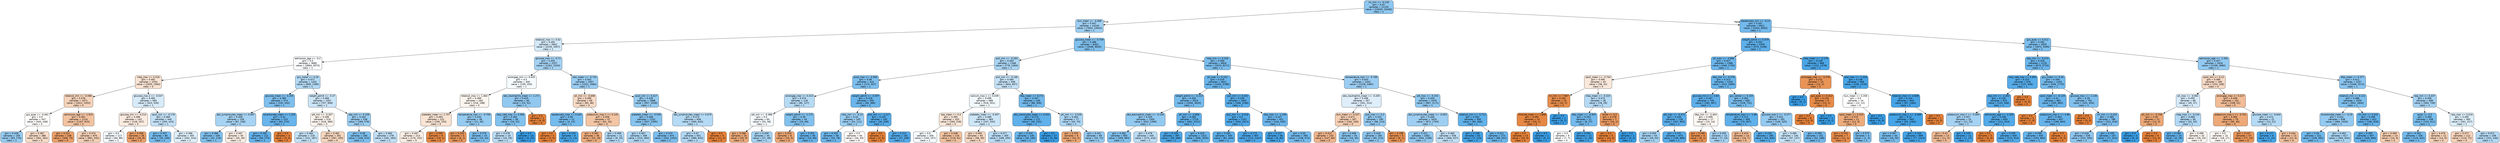 digraph Tree {
node [shape=box, style="filled, rounded", color="black", fontname="helvetica"] ;
edge [fontname="helvetica"] ;
0 [label="inr_min <= -0.135\ngini = 0.42\nsamples = 21155\nvalue = [10045, 23445]\nclass = 1", fillcolor="#8ec7f0"] ;
1 [label="bun_mean <= -0.468\ngini = 0.447\nsamples = 14244\nvalue = [7603, 14942]\nclass = 1", fillcolor="#9ecff2"] ;
0 -> 1 [labeldistance=2.5, labelangle=45, headlabel="True"] ;
2 [label="totalco2_max <= 0.02\ngini = 0.493\nsamples = 5942\nvalue = [4155, 5307]\nclass = 1", fillcolor="#d4eaf9"] ;
1 -> 2 ;
3 [label="admission_age <= -0.2\ngini = 0.5\nsamples = 3685\nvalue = [2894, 2973]\nclass = 1", fillcolor="#fafcfe"] ;
2 -> 3 ;
4 [label="mbp_max <= 0.316\ngini = 0.492\nsamples = 2254\nvalue = [2035, 1583]\nclass = 0", fillcolor="#f9e3d3"] ;
3 -> 4 ;
5 [label="totalco2_min <= -0.086\ngini = 0.478\nsamples = 1671\nvalue = [1612, 1053]\nclass = 0", fillcolor="#f6d3ba"] ;
4 -> 5 ;
6 [label="gcs_eyes <= -0.461\ngini = 0.5\nsamples = 547\nvalue = [445, 438]\nclass = 0", fillcolor="#fffdfc"] ;
5 -> 6 ;
7 [label="gini = 0.436\nsamples = 159\nvalue = [83, 176]\nclass = 1", fillcolor="#96cbf1"] ;
6 -> 7 ;
8 [label="gini = 0.487\nsamples = 388\nvalue = [362, 262]\nclass = 0", fillcolor="#f8dcc8"] ;
6 -> 8 ;
9 [label="admission_age <= -1.915\ngini = 0.452\nsamples = 1124\nvalue = [1167, 615]\nclass = 0", fillcolor="#f3c3a1"] ;
5 -> 9 ;
10 [label="gini = 0.311\nsamples = 248\nvalue = [306, 73]\nclass = 0", fillcolor="#eb9f68"] ;
9 -> 10 ;
11 [label="gini = 0.474\nsamples = 876\nvalue = [861, 542]\nclass = 0", fillcolor="#f5d0b6"] ;
9 -> 11 ;
12 [label="glucose_max.2 <= -0.547\ngini = 0.494\nsamples = 583\nvalue = [423, 530]\nclass = 1", fillcolor="#d7ebfa"] ;
4 -> 12 ;
13 [label="glucose_min <= -0.214\ngini = 0.496\nsamples = 143\nvalue = [128, 107]\nclass = 0", fillcolor="#fbeadf"] ;
12 -> 13 ;
14 [label="gini = 0.5\nsamples = 117\nvalue = [94, 99]\nclass = 1", fillcolor="#f5fafe"] ;
13 -> 14 ;
15 [label="gini = 0.308\nsamples = 26\nvalue = [34, 8]\nclass = 0", fillcolor="#eb9f68"] ;
13 -> 15 ;
16 [label="spo2_min <= -0.178\ngini = 0.484\nsamples = 440\nvalue = [295, 423]\nclass = 1", fillcolor="#c3e1f7"] ;
12 -> 16 ;
17 [label="gini = 0.357\nsamples = 85\nvalue = [33, 109]\nclass = 1", fillcolor="#75bbed"] ;
16 -> 17 ;
18 [label="gini = 0.496\nsamples = 355\nvalue = [262, 314]\nclass = 1", fillcolor="#deeffb"] ;
16 -> 18 ;
19 [label="gcs_motor <= 0.26\ngini = 0.472\nsamples = 1431\nvalue = [859, 1390]\nclass = 1", fillcolor="#b3daf5"] ;
3 -> 19 ;
20 [label="glucose_mean <= -0.205\ngini = 0.385\nsamples = 374\nvalue = [152, 432]\nclass = 1", fillcolor="#7fbfee"] ;
19 -> 20 ;
21 [label="abs_lymphocytes_mean <= 0.007\ngini = 0.458\nsamples = 159\nvalue = [87, 158]\nclass = 1", fillcolor="#a6d3f3"] ;
20 -> 21 ;
22 [label="gini = 0.386\nsamples = 109\nvalue = [42, 119]\nclass = 1", fillcolor="#7fc0ee"] ;
21 -> 22 ;
23 [label="gini = 0.497\nsamples = 50\nvalue = [45, 39]\nclass = 0", fillcolor="#fceee5"] ;
21 -> 23 ;
24 [label="bicarbonate_mean <= 1.255\ngini = 0.31\nsamples = 215\nvalue = [65, 274]\nclass = 1", fillcolor="#68b4eb"] ;
20 -> 24 ;
25 [label="gini = 0.295\nsamples = 212\nvalue = [60, 274]\nclass = 1", fillcolor="#64b2eb"] ;
24 -> 25 ;
26 [label="gini = 0.0\nsamples = 3\nvalue = [5, 0]\nclass = 0", fillcolor="#e58139"] ;
24 -> 26 ;
27 [label="weight_admit <= -0.37\ngini = 0.489\nsamples = 1057\nvalue = [707, 958]\nclass = 1", fillcolor="#cbe5f8"] ;
19 -> 27 ;
28 [label="ptt_min <= -0.307\ngini = 0.499\nsamples = 519\nvalue = [418, 380]\nclass = 0", fillcolor="#fdf4ed"] ;
27 -> 28 ;
29 [label="gini = 0.484\nsamples = 218\nvalue = [131, 187]\nclass = 1", fillcolor="#c4e2f7"] ;
28 -> 29 ;
30 [label="gini = 0.481\nsamples = 301\nvalue = [287, 193]\nclass = 0", fillcolor="#f6d6be"] ;
28 -> 30 ;
31 [label="sbp_min <= 0.206\ngini = 0.444\nsamples = 538\nvalue = [289, 578]\nclass = 1", fillcolor="#9ccef2"] ;
27 -> 31 ;
32 [label="gini = 0.38\nsamples = 260\nvalue = [108, 315]\nclass = 1", fillcolor="#7dbfee"] ;
31 -> 32 ;
33 [label="gini = 0.483\nsamples = 278\nvalue = [181, 263]\nclass = 1", fillcolor="#c1e0f7"] ;
31 -> 33 ;
34 [label="glucose_max <= -0.71\ngini = 0.455\nsamples = 2257\nvalue = [1261, 2334]\nclass = 1", fillcolor="#a4d2f3"] ;
2 -> 34 ;
35 [label="aniongap_min <= 0.425\ngini = 0.5\nsamples = 300\nvalue = [239, 250]\nclass = 1", fillcolor="#f6fbfe"] ;
34 -> 35 ;
36 [label="totalco2_max <= 1.364\ngini = 0.499\nsamples = 260\nvalue = [216, 198]\nclass = 0", fillcolor="#fdf5ef"] ;
35 -> 36 ;
37 [label="platelets_mean <= 1.707\ngini = 0.493\nsamples = 222\nvalue = [195, 153]\nclass = 0", fillcolor="#f9e4d4"] ;
36 -> 37 ;
38 [label="gini = 0.497\nsamples = 213\nvalue = [176, 152]\nclass = 0", fillcolor="#fbeee4"] ;
37 -> 38 ;
39 [label="gini = 0.095\nsamples = 9\nvalue = [19, 1]\nclass = 0", fillcolor="#e68843"] ;
37 -> 39 ;
40 [label="temperature_max <= -0.769\ngini = 0.434\nsamples = 38\nvalue = [21, 45]\nclass = 1", fillcolor="#95cbf1"] ;
36 -> 40 ;
41 [label="gini = 0.245\nsamples = 5\nvalue = [6, 1]\nclass = 0", fillcolor="#e9965a"] ;
40 -> 41 ;
42 [label="gini = 0.379\nsamples = 33\nvalue = [15, 44]\nclass = 1", fillcolor="#7cbeee"] ;
40 -> 42 ;
43 [label="abs_neutrophils_mean <= 1.271\ngini = 0.425\nsamples = 40\nvalue = [23, 52]\nclass = 1", fillcolor="#91c8f0"] ;
35 -> 43 ;
44 [label="resp_rate_max <= 0.568\ngini = 0.392\nsamples = 38\nvalue = [19, 52]\nclass = 1", fillcolor="#81c1ee"] ;
43 -> 44 ;
45 [label="gini = 0.478\nsamples = 24\nvalue = [19, 29]\nclass = 1", fillcolor="#bbddf6"] ;
44 -> 45 ;
46 [label="gini = 0.0\nsamples = 14\nvalue = [0, 23]\nclass = 1", fillcolor="#399de5"] ;
44 -> 46 ;
47 [label="gini = 0.0\nsamples = 2\nvalue = [4, 0]\nclass = 0", fillcolor="#e58139"] ;
43 -> 47 ;
48 [label="wbc_mean <= -0.733\ngini = 0.442\nsamples = 1957\nvalue = [1022, 2084]\nclass = 1", fillcolor="#9acdf2"] ;
34 -> 48 ;
49 [label="ph_min <= -0.698\ngini = 0.485\nsamples = 69\nvalue = [65, 46]\nclass = 0", fillcolor="#f7dac5"] ;
48 -> 49 ;
50 [label="baseexcess_max <= 0.042\ngini = 0.36\nsamples = 12\nvalue = [4, 13]\nclass = 1", fillcolor="#76bbed"] ;
49 -> 50 ;
51 [label="gini = 0.0\nsamples = 3\nvalue = [3, 0]\nclass = 0", fillcolor="#e58139"] ;
50 -> 51 ;
52 [label="gini = 0.133\nsamples = 9\nvalue = [1, 13]\nclass = 1", fillcolor="#48a5e7"] ;
50 -> 52 ;
53 [label="potassium_max.1 <= 0.145\ngini = 0.456\nsamples = 57\nvalue = [61, 33]\nclass = 0", fillcolor="#f3c5a4"] ;
49 -> 53 ;
54 [label="gini = 0.382\nsamples = 46\nvalue = [52, 18]\nclass = 0", fillcolor="#eead7e"] ;
53 -> 54 ;
55 [label="gini = 0.469\nsamples = 11\nvalue = [9, 15]\nclass = 1", fillcolor="#b0d8f5"] ;
53 -> 55 ;
56 [label="spo2_min <= 0.417\ngini = 0.435\nsamples = 1888\nvalue = [957, 2038]\nclass = 1", fillcolor="#96cbf1"] ;
48 -> 56 ;
57 [label="platelets_mean <= -0.539\ngini = 0.408\nsamples = 1232\nvalue = [557, 1395]\nclass = 1", fillcolor="#88c4ef"] ;
56 -> 57 ;
58 [label="gini = 0.467\nsamples = 358\nvalue = [215, 363]\nclass = 1", fillcolor="#aed7f4"] ;
57 -> 58 ;
59 [label="gini = 0.374\nsamples = 874\nvalue = [342, 1032]\nclass = 1", fillcolor="#7bbdee"] ;
57 -> 59 ;
60 [label="abs_lymphocytes_mean <= 0.679\ngini = 0.473\nsamples = 656\nvalue = [400, 643]\nclass = 1", fillcolor="#b4daf5"] ;
56 -> 60 ;
61 [label="gini = 0.47\nsamples = 651\nvalue = [389, 643]\nclass = 1", fillcolor="#b1d8f5"] ;
60 -> 61 ;
62 [label="gini = 0.0\nsamples = 5\nvalue = [11, 0]\nclass = 0", fillcolor="#e58139"] ;
60 -> 62 ;
63 [label="glucose_mean <= -0.709\ngini = 0.388\nsamples = 8302\nvalue = [3448, 9635]\nclass = 1", fillcolor="#80c0ee"] ;
1 -> 63 ;
64 [label="po2_min <= -0.283\ngini = 0.463\nsamples = 1348\nvalue = [778, 1364]\nclass = 1", fillcolor="#aad5f4"] ;
63 -> 64 ;
65 [label="pco2_max <= -0.565\ngini = 0.38\nsamples = 410\nvalue = [174, 507]\nclass = 1", fillcolor="#7dbfee"] ;
64 -> 65 ;
66 [label="aniongap_max <= 0.413\ngini = 0.474\nsamples = 118\nvalue = [80, 127]\nclass = 1", fillcolor="#b6dbf5"] ;
65 -> 66 ;
67 [label="ptt_min <= -0.388\ngini = 0.5\nsamples = 64\nvalue = [55, 58]\nclass = 1", fillcolor="#f5fafe"] ;
66 -> 67 ;
68 [label="gini = 0.368\nsamples = 20\nvalue = [28, 9]\nclass = 0", fillcolor="#edaa79"] ;
67 -> 68 ;
69 [label="gini = 0.458\nsamples = 44\nvalue = [27, 49]\nclass = 1", fillcolor="#a6d3f3"] ;
67 -> 69 ;
70 [label="weight_admit <= -1.172\ngini = 0.39\nsamples = 54\nvalue = [25, 69]\nclass = 1", fillcolor="#81c1ee"] ;
66 -> 70 ;
71 [label="gini = 0.355\nsamples = 8\nvalue = [10, 3]\nclass = 0", fillcolor="#eda774"] ;
70 -> 71 ;
72 [label="gini = 0.302\nsamples = 46\nvalue = [15, 66]\nclass = 1", fillcolor="#66b3eb"] ;
70 -> 72 ;
73 [label="weight_admit <= -0.597\ngini = 0.318\nsamples = 292\nvalue = [94, 380]\nclass = 1", fillcolor="#6ab5eb"] ;
65 -> 73 ;
74 [label="mbp_min <= -0.13\ngini = 0.44\nsamples = 100\nvalue = [54, 111]\nclass = 1", fillcolor="#99cdf2"] ;
73 -> 74 ;
75 [label="gini = 0.325\nsamples = 56\nvalue = [20, 78]\nclass = 1", fillcolor="#6cb6ec"] ;
74 -> 75 ;
76 [label="gini = 0.5\nsamples = 44\nvalue = [34, 33]\nclass = 0", fillcolor="#fefbf9"] ;
74 -> 76 ;
77 [label="po2_min <= -1.217\ngini = 0.225\nsamples = 192\nvalue = [40, 269]\nclass = 1", fillcolor="#56ace9"] ;
73 -> 77 ;
78 [label="gini = 0.0\nsamples = 1\nvalue = [3, 0]\nclass = 0", fillcolor="#e58139"] ;
77 -> 78 ;
79 [label="gini = 0.213\nsamples = 191\nvalue = [37, 269]\nclass = 1", fillcolor="#54aae9"] ;
77 -> 79 ;
80 [label="po2_min <= -0.166\ngini = 0.485\nsamples = 938\nvalue = [604, 857]\nclass = 1", fillcolor="#c5e2f7"] ;
64 -> 80 ;
81 [label="calcium_max.1 <= 0.039\ngini = 0.499\nsamples = 689\nvalue = [516, 551]\nclass = 1", fillcolor="#f2f9fd"] ;
80 -> 81 ;
82 [label="sbp_mean <= 0.4\ngini = 0.495\nsamples = 320\nvalue = [269, 218]\nclass = 0", fillcolor="#fae7d9"] ;
81 -> 82 ;
83 [label="gini = 0.5\nsamples = 204\nvalue = [150, 157]\nclass = 1", fillcolor="#f6fbfe"] ;
82 -> 83 ;
84 [label="gini = 0.448\nsamples = 116\nvalue = [119, 61]\nclass = 0", fillcolor="#f2c29e"] ;
82 -> 84 ;
85 [label="platelets_mean <= -0.597\ngini = 0.489\nsamples = 369\nvalue = [247, 333]\nclass = 1", fillcolor="#cce6f8"] ;
81 -> 85 ;
86 [label="gini = 0.483\nsamples = 64\nvalue = [58, 40]\nclass = 0", fillcolor="#f7d8c2"] ;
85 -> 86 ;
87 [label="gini = 0.477\nsamples = 305\nvalue = [189, 293]\nclass = 1", fillcolor="#b9dcf6"] ;
85 -> 87 ;
88 [label="dbp_mean <= 0.272\ngini = 0.347\nsamples = 249\nvalue = [88, 306]\nclass = 1", fillcolor="#72b9ec"] ;
80 -> 88 ;
89 [label="abs_monocytes_mean <= 0.042\ngini = 0.273\nsamples = 172\nvalue = [45, 231]\nclass = 1", fillcolor="#60b0ea"] ;
88 -> 89 ;
90 [label="gini = 0.315\nsamples = 145\nvalue = [45, 185]\nclass = 1", fillcolor="#69b5eb"] ;
89 -> 90 ;
91 [label="gini = 0.0\nsamples = 27\nvalue = [0, 46]\nclass = 1", fillcolor="#399de5"] ;
89 -> 91 ;
92 [label="ph_min <= -0.536\ngini = 0.463\nsamples = 77\nvalue = [43, 75]\nclass = 1", fillcolor="#abd5f4"] ;
88 -> 92 ;
93 [label="gini = 0.355\nsamples = 8\nvalue = [10, 3]\nclass = 0", fillcolor="#eda774"] ;
92 -> 93 ;
94 [label="gini = 0.431\nsamples = 69\nvalue = [33, 72]\nclass = 1", fillcolor="#94caf1"] ;
92 -> 94 ;
95 [label="mbp_min <= 0.326\ngini = 0.369\nsamples = 6954\nvalue = [2670, 8271]\nclass = 1", fillcolor="#79bded"] ;
63 -> 95 ;
96 [label="ph_max <= 0.152\ngini = 0.319\nsamples = 4621\nvalue = [1442, 5786]\nclass = 1", fillcolor="#6ab5eb"] ;
95 -> 96 ;
97 [label="weight_admit <= -0.223\ngini = 0.356\nsamples = 3019\nvalue = [1094, 3620]\nclass = 1", fillcolor="#75bbed"] ;
96 -> 97 ;
98 [label="abs_eosinophils_mean <= -0.144\ngini = 0.429\nsamples = 1300\nvalue = [632, 1399]\nclass = 1", fillcolor="#92c9f1"] ;
97 -> 98 ;
99 [label="gini = 0.392\nsamples = 855\nvalue = [359, 983]\nclass = 1", fillcolor="#81c1ee"] ;
98 -> 99 ;
100 [label="gini = 0.478\nsamples = 445\nvalue = [273, 416]\nclass = 1", fillcolor="#bbddf6"] ;
98 -> 100 ;
101 [label="ph_min <= -0.806\ngini = 0.285\nsamples = 1719\nvalue = [462, 2221]\nclass = 1", fillcolor="#62b1ea"] ;
97 -> 101 ;
102 [label="gini = 0.159\nsamples = 397\nvalue = [56, 586]\nclass = 1", fillcolor="#4ca6e7"] ;
101 -> 102 ;
103 [label="gini = 0.319\nsamples = 1322\nvalue = [406, 1635]\nclass = 1", fillcolor="#6ab5eb"] ;
101 -> 103 ;
104 [label="po2_min <= 0.452\ngini = 0.239\nsamples = 1602\nvalue = [348, 2166]\nclass = 1", fillcolor="#59ade9"] ;
96 -> 104 ;
105 [label="po2_min <= -0.516\ngini = 0.2\nsamples = 1151\nvalue = [204, 1611]\nclass = 1", fillcolor="#52a9e8"] ;
104 -> 105 ;
106 [label="gini = 0.261\nsamples = 344\nvalue = [81, 444]\nclass = 1", fillcolor="#5dafea"] ;
105 -> 106 ;
107 [label="gini = 0.173\nsamples = 807\nvalue = [123, 1167]\nclass = 1", fillcolor="#4ea7e8"] ;
105 -> 107 ;
108 [label="dbp_max <= -1.339\ngini = 0.327\nsamples = 451\nvalue = [144, 555]\nclass = 1", fillcolor="#6cb6ec"] ;
104 -> 108 ;
109 [label="gini = 0.127\nsamples = 56\nvalue = [6, 82]\nclass = 1", fillcolor="#47a4e7"] ;
108 -> 109 ;
110 [label="gini = 0.35\nsamples = 395\nvalue = [138, 473]\nclass = 1", fillcolor="#73baed"] ;
108 -> 110 ;
111 [label="temperature_max <= -0.789\ngini = 0.443\nsamples = 2333\nvalue = [1228, 2485]\nclass = 1", fillcolor="#9bcdf2"] ;
95 -> 111 ;
112 [label="abs_neutrophils_mean <= -0.205\ngini = 0.496\nsamples = 357\nvalue = [261, 314]\nclass = 1", fillcolor="#deeefb"] ;
111 -> 112 ;
113 [label="bun_mean <= 0.537\ngini = 0.471\nsamples = 167\nvalue = [163, 100]\nclass = 0", fillcolor="#f5ceb2"] ;
112 -> 113 ;
114 [label="gini = 0.412\nsamples = 133\nvalue = [147, 60]\nclass = 0", fillcolor="#f0b48a"] ;
113 -> 114 ;
115 [label="gini = 0.408\nsamples = 34\nvalue = [16, 40]\nclass = 1", fillcolor="#88c4ef"] ;
113 -> 115 ;
116 [label="po2_max <= 2.2\ngini = 0.431\nsamples = 190\nvalue = [98, 214]\nclass = 1", fillcolor="#94caf1"] ;
112 -> 116 ;
117 [label="gini = 0.418\nsamples = 185\nvalue = [90, 213]\nclass = 1", fillcolor="#8dc6f0"] ;
116 -> 117 ;
118 [label="gini = 0.198\nsamples = 5\nvalue = [8, 1]\nclass = 0", fillcolor="#e89152"] ;
116 -> 118 ;
119 [label="ptt_max <= -0.154\ngini = 0.426\nsamples = 1976\nvalue = [967, 2171]\nclass = 1", fillcolor="#91c9f1"] ;
111 -> 119 ;
120 [label="abs_lymphocytes_mean <= -0.052\ngini = 0.448\nsamples = 1620\nvalue = [872, 1705]\nclass = 1", fillcolor="#9ecff2"] ;
119 -> 120 ;
121 [label="gini = 0.421\nsamples = 1062\nvalue = [504, 1168]\nclass = 1", fillcolor="#8ec7f0"] ;
120 -> 121 ;
122 [label="gini = 0.483\nsamples = 558\nvalue = [368, 537]\nclass = 1", fillcolor="#c1e0f7"] ;
120 -> 122 ;
123 [label="totalco2_min <= -0.711\ngini = 0.281\nsamples = 356\nvalue = [95, 466]\nclass = 1", fillcolor="#61b1ea"] ;
119 -> 123 ;
124 [label="gini = 0.108\nsamples = 83\nvalue = [7, 115]\nclass = 1", fillcolor="#45a3e7"] ;
123 -> 124 ;
125 [label="gini = 0.321\nsamples = 273\nvalue = [88, 351]\nclass = 1", fillcolor="#6bb6ec"] ;
123 -> 125 ;
126 [label="baseexcess_min <= -0.13\ngini = 0.347\nsamples = 6911\nvalue = [2442, 8503]\nclass = 1", fillcolor="#72b9ec"] ;
0 -> 126 [labeldistance=2.5, labelangle=-45, headlabel="False"] ;
127 [label="weight_admit <= 0.079\ngini = 0.262\nsamples = 2356\nvalue = [570, 3108]\nclass = 1", fillcolor="#5dafea"] ;
126 -> 127 ;
128 [label="ph_max <= -3.896\ngini = 0.327\nsamples = 1388\nvalue = [448, 1730]\nclass = 1", fillcolor="#6cb6ec"] ;
127 -> 128 ;
129 [label="spo2_mean <= -3.744\ngini = 0.495\nsamples = 43\nvalue = [38, 31]\nclass = 0", fillcolor="#fae8db"] ;
128 -> 129 ;
130 [label="inr_min <= 7.967\ngini = 0.165\nsamples = 15\nvalue = [20, 2]\nclass = 0", fillcolor="#e88e4d"] ;
129 -> 130 ;
131 [label="chloride_mean <= 1.808\ngini = 0.091\nsamples = 14\nvalue = [20, 1]\nclass = 0", fillcolor="#e68743"] ;
130 -> 131 ;
132 [label="gini = 0.0\nsamples = 13\nvalue = [20, 0]\nclass = 0", fillcolor="#e58139"] ;
131 -> 132 ;
133 [label="gini = 0.0\nsamples = 1\nvalue = [0, 1]\nclass = 1", fillcolor="#399de5"] ;
131 -> 133 ;
134 [label="gini = 0.0\nsamples = 1\nvalue = [0, 1]\nclass = 1", fillcolor="#399de5"] ;
130 -> 134 ;
135 [label="mbp_mean <= -0.325\ngini = 0.473\nsamples = 28\nvalue = [18, 29]\nclass = 1", fillcolor="#b4daf5"] ;
129 -> 135 ;
136 [label="dbp_mean <= -0.955\ngini = 0.353\nsamples = 21\nvalue = [8, 27]\nclass = 1", fillcolor="#74baed"] ;
135 -> 136 ;
137 [label="gini = 0.5\nsamples = 9\nvalue = [7, 7]\nclass = 0", fillcolor="#ffffff"] ;
136 -> 137 ;
138 [label="gini = 0.091\nsamples = 12\nvalue = [1, 20]\nclass = 1", fillcolor="#43a2e6"] ;
136 -> 138 ;
139 [label="white <= 0.5\ngini = 0.278\nsamples = 7\nvalue = [10, 2]\nclass = 0", fillcolor="#ea9a61"] ;
135 -> 139 ;
140 [label="gini = 0.0\nsamples = 5\nvalue = [10, 0]\nclass = 0", fillcolor="#e58139"] ;
139 -> 140 ;
141 [label="gini = 0.0\nsamples = 2\nvalue = [0, 2]\nclass = 1", fillcolor="#399de5"] ;
139 -> 141 ;
142 [label="dbp_min <= -0.278\ngini = 0.313\nsamples = 1345\nvalue = [410, 1699]\nclass = 1", fillcolor="#69b5eb"] ;
128 -> 142 ;
143 [label="glucose_min.2 <= 3.83\ngini = 0.267\nsamples = 745\nvalue = [182, 967]\nclass = 1", fillcolor="#5eafea"] ;
142 -> 143 ;
144 [label="ptt_max <= -0.472\ngini = 0.254\nsamples = 728\nvalue = [167, 953]\nclass = 1", fillcolor="#5caeea"] ;
143 -> 144 ;
145 [label="gini = 0.455\nsamples = 54\nvalue = [29, 54]\nclass = 1", fillcolor="#a3d2f3"] ;
144 -> 145 ;
146 [label="gini = 0.231\nsamples = 674\nvalue = [138, 899]\nclass = 1", fillcolor="#57ace9"] ;
144 -> 146 ;
147 [label="dbp_min <= -2.404\ngini = 0.499\nsamples = 17\nvalue = [15, 14]\nclass = 0", fillcolor="#fdf7f2"] ;
143 -> 147 ;
148 [label="gini = 0.198\nsamples = 4\nvalue = [8, 1]\nclass = 0", fillcolor="#e89152"] ;
147 -> 148 ;
149 [label="gini = 0.455\nsamples = 13\nvalue = [7, 13]\nclass = 1", fillcolor="#a4d2f3"] ;
147 -> 149 ;
150 [label="gcs_verbal <= 0.155\ngini = 0.362\nsamples = 600\nvalue = [228, 732]\nclass = 1", fillcolor="#77bced"] ;
142 -> 150 ;
151 [label="temperature_max <= -1.68\ngini = 0.272\nsamples = 309\nvalue = [79, 407]\nclass = 1", fillcolor="#5fb0ea"] ;
150 -> 151 ;
152 [label="gini = 0.423\nsamples = 14\nvalue = [16, 7]\nclass = 0", fillcolor="#f0b890"] ;
151 -> 152 ;
153 [label="gini = 0.235\nsamples = 295\nvalue = [63, 400]\nclass = 1", fillcolor="#58ace9"] ;
151 -> 153 ;
154 [label="glucose_max.2 <= -0.277\ngini = 0.431\nsamples = 291\nvalue = [149, 325]\nclass = 1", fillcolor="#94caf1"] ;
150 -> 154 ;
155 [label="gini = 0.485\nsamples = 140\nvalue = [97, 137]\nclass = 1", fillcolor="#c5e2f7"] ;
154 -> 155 ;
156 [label="gini = 0.339\nsamples = 151\nvalue = [52, 188]\nclass = 1", fillcolor="#70b8ec"] ;
154 -> 156 ;
157 [label="mbp_mean <= -2.176\ngini = 0.149\nsamples = 968\nvalue = [122, 1378]\nclass = 1", fillcolor="#4ba6e7"] ;
127 -> 157 ;
158 [label="aniongap_max <= -0.078\ngini = 0.231\nsamples = 10\nvalue = [13, 2]\nclass = 0", fillcolor="#e99457"] ;
157 -> 158 ;
159 [label="gini = 0.0\nsamples = 1\nvalue = [0, 1]\nclass = 1", fillcolor="#399de5"] ;
158 -> 159 ;
160 [label="gcs_eyes <= 0.412\ngini = 0.133\nsamples = 9\nvalue = [13, 1]\nclass = 0", fillcolor="#e78b48"] ;
158 -> 160 ;
161 [label="gini = 0.0\nsamples = 8\nvalue = [13, 0]\nclass = 0", fillcolor="#e58139"] ;
160 -> 161 ;
162 [label="gini = 0.0\nsamples = 1\nvalue = [0, 1]\nclass = 1", fillcolor="#399de5"] ;
160 -> 162 ;
163 [label="po2_max <= -1.416\ngini = 0.136\nsamples = 958\nvalue = [109, 1376]\nclass = 1", fillcolor="#49a5e7"] ;
157 -> 163 ;
164 [label="bun_mean <= 3.206\ngini = 0.5\nsamples = 14\nvalue = [12, 12]\nclass = 0", fillcolor="#ffffff"] ;
163 -> 164 ;
165 [label="spo2_mean <= 0.323\ngini = 0.375\nsamples = 11\nvalue = [12, 4]\nclass = 0", fillcolor="#eeab7b"] ;
164 -> 165 ;
166 [label="gini = 0.153\nsamples = 7\nvalue = [11, 1]\nclass = 0", fillcolor="#e78c4b"] ;
165 -> 166 ;
167 [label="gini = 0.375\nsamples = 4\nvalue = [1, 3]\nclass = 1", fillcolor="#7bbeee"] ;
165 -> 167 ;
168 [label="gini = 0.0\nsamples = 3\nvalue = [0, 8]\nclass = 1", fillcolor="#399de5"] ;
164 -> 168 ;
169 [label="totalco2_max <= 4.838\ngini = 0.124\nsamples = 944\nvalue = [97, 1364]\nclass = 1", fillcolor="#47a4e7"] ;
163 -> 169 ;
170 [label="potassium_max.1 <= -0.989\ngini = 0.12\nsamples = 943\nvalue = [93, 1364]\nclass = 1", fillcolor="#46a4e7"] ;
169 -> 170 ;
171 [label="gini = 0.367\nsamples = 44\nvalue = [16, 50]\nclass = 1", fillcolor="#78bced"] ;
170 -> 171 ;
172 [label="gini = 0.105\nsamples = 899\nvalue = [77, 1314]\nclass = 1", fillcolor="#45a3e7"] ;
170 -> 172 ;
173 [label="gini = 0.0\nsamples = 1\nvalue = [4, 0]\nclass = 0", fillcolor="#e58139"] ;
169 -> 173 ;
174 [label="gcs_eyes <= 0.412\ngini = 0.382\nsamples = 4555\nvalue = [1872, 5395]\nclass = 1", fillcolor="#7ebfee"] ;
126 -> 174 ;
175 [label="sbp_min <= -0.473\ngini = 0.318\nsamples = 2129\nvalue = [673, 2715]\nclass = 1", fillcolor="#6ab5eb"] ;
174 -> 175 ;
176 [label="resp_rate_max <= 5.694\ngini = 0.223\nsamples = 676\nvalue = [137, 936]\nclass = 1", fillcolor="#56abe9"] ;
175 -> 176 ;
177 [label="sbp_min <= -2.452\ngini = 0.218\nsamples = 675\nvalue = [133, 936]\nclass = 1", fillcolor="#55abe9"] ;
176 -> 177 ;
178 [label="potassium_max.1 <= -0.094\ngini = 0.457\nsamples = 25\nvalue = [12, 22]\nclass = 1", fillcolor="#a5d2f3"] ;
177 -> 178 ;
179 [label="gini = 0.43\nsamples = 13\nvalue = [11, 5]\nclass = 0", fillcolor="#f1ba93"] ;
178 -> 179 ;
180 [label="gini = 0.105\nsamples = 12\nvalue = [1, 17]\nclass = 1", fillcolor="#45a3e7"] ;
178 -> 180 ;
181 [label="admission_age <= -2.303\ngini = 0.206\nsamples = 650\nvalue = [121, 914]\nclass = 1", fillcolor="#53aae8"] ;
177 -> 181 ;
182 [label="gini = 0.0\nsamples = 5\nvalue = [6, 0]\nclass = 0", fillcolor="#e58139"] ;
181 -> 182 ;
183 [label="gini = 0.199\nsamples = 645\nvalue = [115, 914]\nclass = 1", fillcolor="#52a9e8"] ;
181 -> 183 ;
184 [label="gini = 0.0\nsamples = 1\nvalue = [4, 0]\nclass = 0", fillcolor="#e58139"] ;
176 -> 184 ;
185 [label="gcs_motor <= 0.26\ngini = 0.356\nsamples = 1453\nvalue = [536, 1779]\nclass = 1", fillcolor="#75bbed"] ;
175 -> 185 ;
186 [label="spo2_mean <= -6.129\ngini = 0.31\nsamples = 662\nvalue = [205, 863]\nclass = 1", fillcolor="#68b4eb"] ;
185 -> 186 ;
187 [label="gini = 0.0\nsamples = 5\nvalue = [7, 0]\nclass = 0", fillcolor="#e58139"] ;
186 -> 187 ;
188 [label="potassium_max.1 <= 4.86\ngini = 0.304\nsamples = 657\nvalue = [198, 863]\nclass = 1", fillcolor="#66b3eb"] ;
186 -> 188 ;
189 [label="gini = 0.299\nsamples = 655\nvalue = [193, 863]\nclass = 1", fillcolor="#65b3eb"] ;
188 -> 189 ;
190 [label="gini = 0.0\nsamples = 2\nvalue = [5, 0]\nclass = 0", fillcolor="#e58139"] ;
188 -> 190 ;
191 [label="glucose_max <= -1.136\ngini = 0.39\nsamples = 791\nvalue = [331, 916]\nclass = 1", fillcolor="#81c0ee"] ;
185 -> 191 ;
192 [label="gini = 0.0\nsamples = 5\nvalue = [9, 0]\nclass = 0", fillcolor="#e58139"] ;
191 -> 192 ;
193 [label="inr_min <= 0.433\ngini = 0.385\nsamples = 786\nvalue = [322, 916]\nclass = 1", fillcolor="#7fbfee"] ;
191 -> 193 ;
194 [label="gini = 0.418\nsamples = 539\nvalue = [251, 593]\nclass = 1", fillcolor="#8dc6f0"] ;
193 -> 194 ;
195 [label="gini = 0.295\nsamples = 247\nvalue = [71, 323]\nclass = 1", fillcolor="#65b3eb"] ;
193 -> 195 ;
196 [label="admission_age <= -1.592\ngini = 0.427\nsamples = 2426\nvalue = [1199, 2680]\nclass = 1", fillcolor="#92c9f1"] ;
174 -> 196 ;
197 [label="spo2_min <= 0.12\ngini = 0.485\nsamples = 169\nvalue = [153, 108]\nclass = 0", fillcolor="#f7dac5"] ;
196 -> 197 ;
198 [label="ph_max <= -0.081\ngini = 0.493\nsamples = 68\nvalue = [45, 57]\nclass = 1", fillcolor="#d5eafa"] ;
197 -> 198 ;
199 [label="ph_min <= -0.158\ngini = 0.36\nsamples = 12\nvalue = [13, 4]\nclass = 0", fillcolor="#eda876"] ;
198 -> 199 ;
200 [label="gini = 0.0\nsamples = 3\nvalue = [0, 4]\nclass = 1", fillcolor="#399de5"] ;
199 -> 200 ;
201 [label="gini = 0.0\nsamples = 9\nvalue = [13, 0]\nclass = 0", fillcolor="#e58139"] ;
199 -> 201 ;
202 [label="mbp_max <= -0.154\ngini = 0.469\nsamples = 56\nvalue = [32, 53]\nclass = 1", fillcolor="#b1d8f5"] ;
198 -> 202 ;
203 [label="gini = 0.284\nsamples = 24\nvalue = [6, 29]\nclass = 1", fillcolor="#62b1ea"] ;
202 -> 203 ;
204 [label="gini = 0.499\nsamples = 32\nvalue = [26, 24]\nclass = 0", fillcolor="#fdf5f0"] ;
202 -> 204 ;
205 [label="aniongap_max <= 0.217\ngini = 0.436\nsamples = 101\nvalue = [108, 51]\nclass = 0", fillcolor="#f1bc96"] ;
197 -> 205 ;
206 [label="potassium_max.1 <= -0.751\ngini = 0.365\nsamples = 79\nvalue = [95, 30]\nclass = 0", fillcolor="#eda978"] ;
205 -> 206 ;
207 [label="gini = 0.5\nsamples = 22\nvalue = [18, 17]\nclass = 0", fillcolor="#fef8f4"] ;
206 -> 207 ;
208 [label="gini = 0.247\nsamples = 57\nvalue = [77, 13]\nclass = 0", fillcolor="#e9965a"] ;
206 -> 208 ;
209 [label="glucose_mean <= -0.644\ngini = 0.472\nsamples = 22\nvalue = [13, 21]\nclass = 1", fillcolor="#b4daf5"] ;
205 -> 209 ;
210 [label="gini = 0.117\nsamples = 9\nvalue = [1, 15]\nclass = 1", fillcolor="#46a4e7"] ;
209 -> 210 ;
211 [label="gini = 0.444\nsamples = 13\nvalue = [12, 6]\nclass = 0", fillcolor="#f2c09c"] ;
209 -> 211 ;
212 [label="dbp_mean <= 0.377\ngini = 0.411\nsamples = 2257\nvalue = [1046, 2572]\nclass = 1", fillcolor="#8ac5f0"] ;
196 -> 212 ;
213 [label="totalco2_min <= 0.122\ngini = 0.386\nsamples = 1559\nvalue = [652, 1844]\nclass = 1", fillcolor="#7fc0ee"] ;
212 -> 213 ;
214 [label="bicarbonate_mean <= -0.29\ngini = 0.431\nsamples = 938\nvalue = [469, 1026]\nclass = 1", fillcolor="#94caf1"] ;
213 -> 214 ;
215 [label="gini = 0.34\nsamples = 321\nvalue = [109, 392]\nclass = 1", fillcolor="#70b8ec"] ;
214 -> 215 ;
216 [label="gini = 0.462\nsamples = 617\nvalue = [360, 634]\nclass = 1", fillcolor="#a9d5f4"] ;
214 -> 216 ;
217 [label="inr_min <= 5.042\ngini = 0.299\nsamples = 621\nvalue = [183, 818]\nclass = 1", fillcolor="#65b3eb"] ;
213 -> 217 ;
218 [label="gini = 0.285\nsamples = 607\nvalue = [168, 809]\nclass = 1", fillcolor="#62b1ea"] ;
217 -> 218 ;
219 [label="gini = 0.469\nsamples = 14\nvalue = [15, 9]\nclass = 0", fillcolor="#f5cdb0"] ;
217 -> 219 ;
220 [label="sbp_min <= 0.437\ngini = 0.456\nsamples = 698\nvalue = [394, 728]\nclass = 1", fillcolor="#a4d2f3"] ;
212 -> 220 ;
221 [label="asian <= 0.5\ngini = 0.369\nsamples = 338\nvalue = [133, 411]\nclass = 1", fillcolor="#79bded"] ;
220 -> 221 ;
222 [label="gini = 0.352\nsamples = 326\nvalue = [119, 402]\nclass = 1", fillcolor="#74baed"] ;
221 -> 222 ;
223 [label="gini = 0.476\nsamples = 12\nvalue = [14, 9]\nclass = 0", fillcolor="#f6d2b8"] ;
221 -> 223 ;
224 [label="sbp_max <= 0.016\ngini = 0.495\nsamples = 360\nvalue = [261, 317]\nclass = 1", fillcolor="#dceefa"] ;
220 -> 224 ;
225 [label="gini = 0.477\nsamples = 112\nvalue = [110, 71]\nclass = 0", fillcolor="#f6d2b9"] ;
224 -> 225 ;
226 [label="gini = 0.471\nsamples = 248\nvalue = [151, 246]\nclass = 1", fillcolor="#b3d9f5"] ;
224 -> 226 ;
}